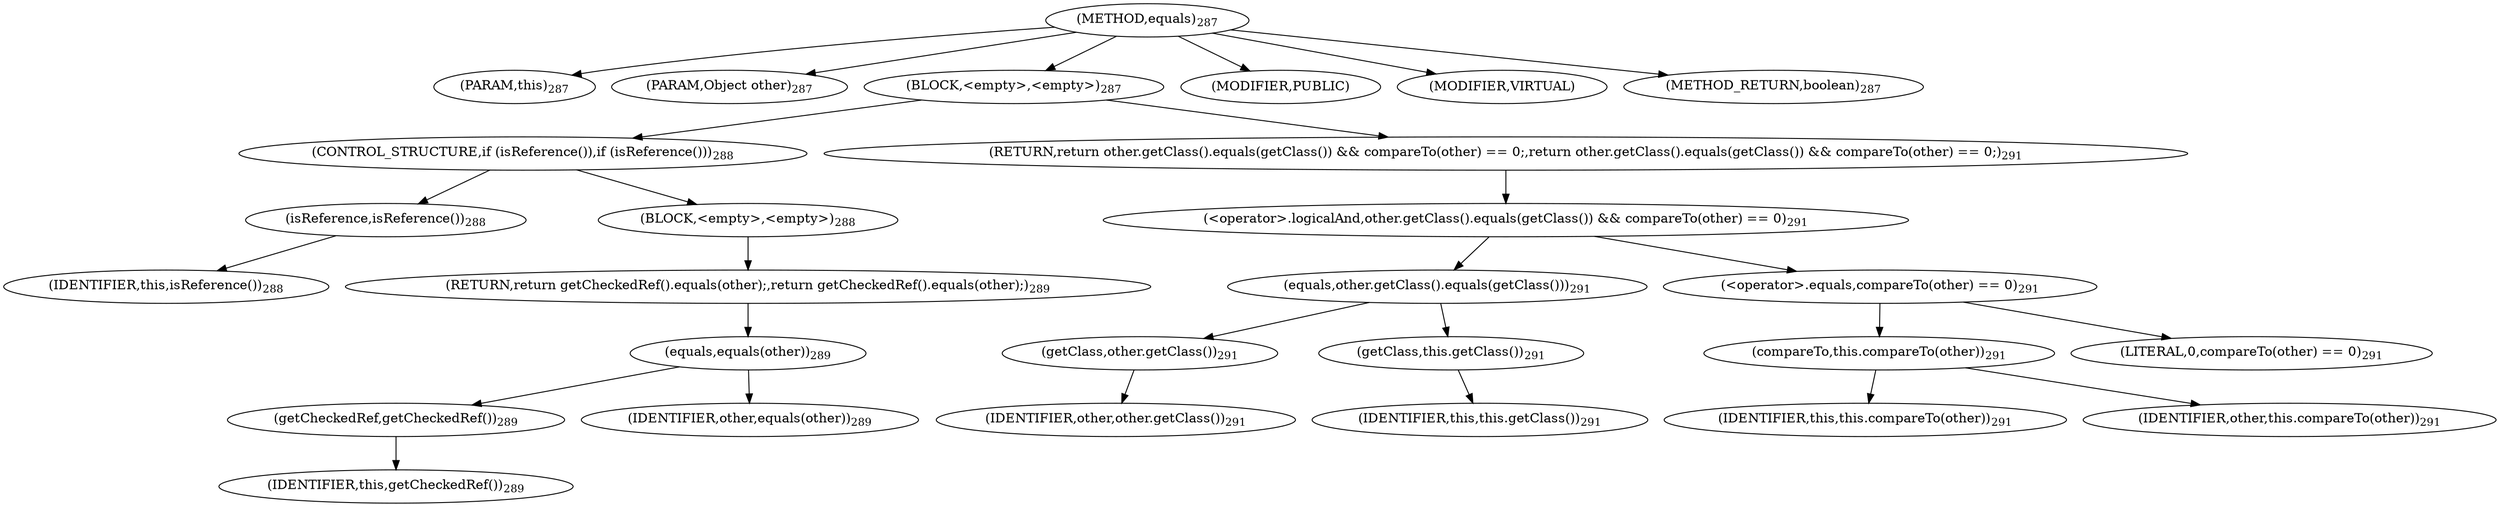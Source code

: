 digraph "equals" {  
"559" [label = <(METHOD,equals)<SUB>287</SUB>> ]
"53" [label = <(PARAM,this)<SUB>287</SUB>> ]
"560" [label = <(PARAM,Object other)<SUB>287</SUB>> ]
"561" [label = <(BLOCK,&lt;empty&gt;,&lt;empty&gt;)<SUB>287</SUB>> ]
"562" [label = <(CONTROL_STRUCTURE,if (isReference()),if (isReference()))<SUB>288</SUB>> ]
"563" [label = <(isReference,isReference())<SUB>288</SUB>> ]
"52" [label = <(IDENTIFIER,this,isReference())<SUB>288</SUB>> ]
"564" [label = <(BLOCK,&lt;empty&gt;,&lt;empty&gt;)<SUB>288</SUB>> ]
"565" [label = <(RETURN,return getCheckedRef().equals(other);,return getCheckedRef().equals(other);)<SUB>289</SUB>> ]
"566" [label = <(equals,equals(other))<SUB>289</SUB>> ]
"567" [label = <(getCheckedRef,getCheckedRef())<SUB>289</SUB>> ]
"54" [label = <(IDENTIFIER,this,getCheckedRef())<SUB>289</SUB>> ]
"568" [label = <(IDENTIFIER,other,equals(other))<SUB>289</SUB>> ]
"569" [label = <(RETURN,return other.getClass().equals(getClass()) &amp;&amp; compareTo(other) == 0;,return other.getClass().equals(getClass()) &amp;&amp; compareTo(other) == 0;)<SUB>291</SUB>> ]
"570" [label = <(&lt;operator&gt;.logicalAnd,other.getClass().equals(getClass()) &amp;&amp; compareTo(other) == 0)<SUB>291</SUB>> ]
"571" [label = <(equals,other.getClass().equals(getClass()))<SUB>291</SUB>> ]
"572" [label = <(getClass,other.getClass())<SUB>291</SUB>> ]
"573" [label = <(IDENTIFIER,other,other.getClass())<SUB>291</SUB>> ]
"574" [label = <(getClass,this.getClass())<SUB>291</SUB>> ]
"55" [label = <(IDENTIFIER,this,this.getClass())<SUB>291</SUB>> ]
"575" [label = <(&lt;operator&gt;.equals,compareTo(other) == 0)<SUB>291</SUB>> ]
"576" [label = <(compareTo,this.compareTo(other))<SUB>291</SUB>> ]
"56" [label = <(IDENTIFIER,this,this.compareTo(other))<SUB>291</SUB>> ]
"577" [label = <(IDENTIFIER,other,this.compareTo(other))<SUB>291</SUB>> ]
"578" [label = <(LITERAL,0,compareTo(other) == 0)<SUB>291</SUB>> ]
"579" [label = <(MODIFIER,PUBLIC)> ]
"580" [label = <(MODIFIER,VIRTUAL)> ]
"581" [label = <(METHOD_RETURN,boolean)<SUB>287</SUB>> ]
  "559" -> "53" 
  "559" -> "560" 
  "559" -> "561" 
  "559" -> "579" 
  "559" -> "580" 
  "559" -> "581" 
  "561" -> "562" 
  "561" -> "569" 
  "562" -> "563" 
  "562" -> "564" 
  "563" -> "52" 
  "564" -> "565" 
  "565" -> "566" 
  "566" -> "567" 
  "566" -> "568" 
  "567" -> "54" 
  "569" -> "570" 
  "570" -> "571" 
  "570" -> "575" 
  "571" -> "572" 
  "571" -> "574" 
  "572" -> "573" 
  "574" -> "55" 
  "575" -> "576" 
  "575" -> "578" 
  "576" -> "56" 
  "576" -> "577" 
}
